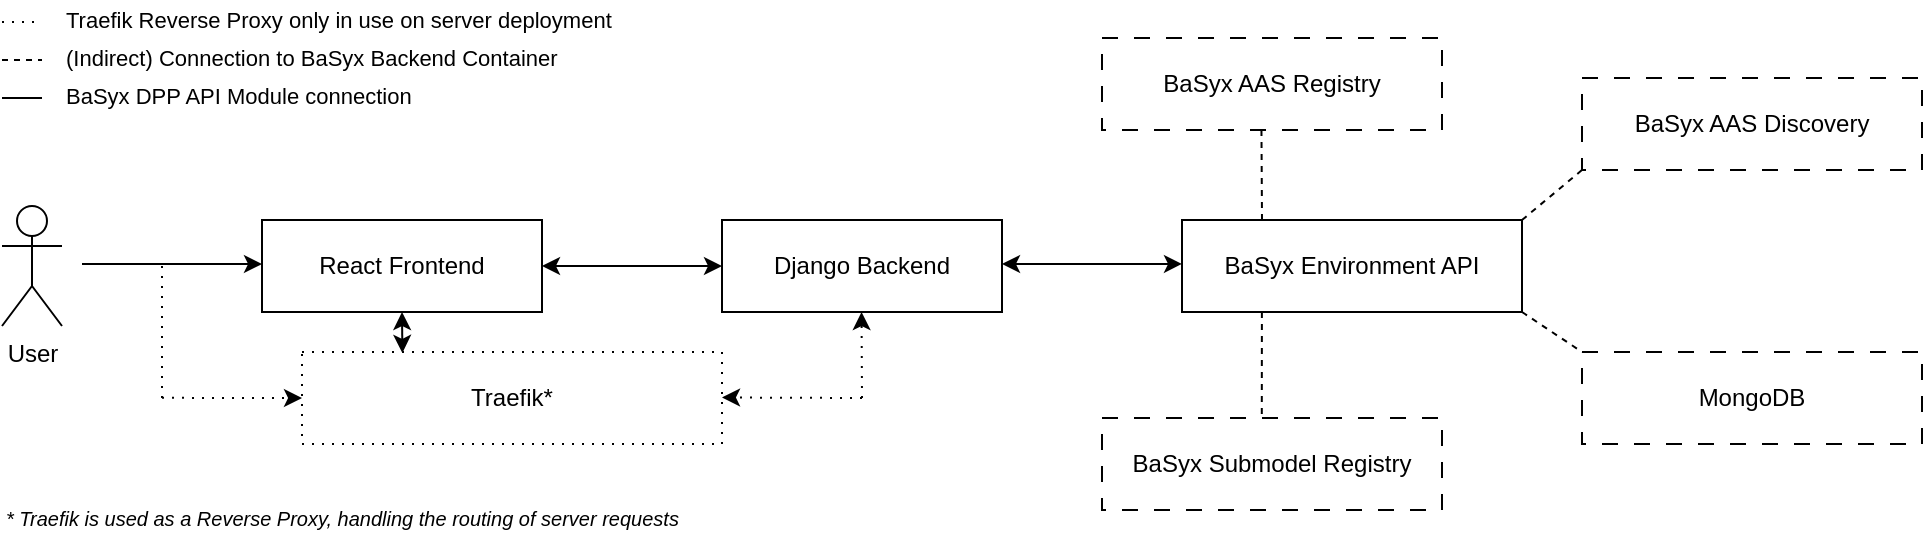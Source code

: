 <mxfile version="28.2.8">
  <diagram name="Seite-1" id="UkBF2IA1nVewKtl1MVlG">
    <mxGraphModel dx="657" dy="471" grid="1" gridSize="10" guides="1" tooltips="1" connect="1" arrows="1" fold="1" page="1" pageScale="1" pageWidth="1169" pageHeight="827" math="0" shadow="0">
      <root>
        <mxCell id="0" />
        <mxCell id="1" parent="0" />
        <mxCell id="af9-jJ4EHfEPUA4PKaTa-1" value="User" style="shape=umlActor;verticalLabelPosition=bottom;verticalAlign=top;html=1;outlineConnect=0;" parent="1" vertex="1">
          <mxGeometry x="50" y="384" width="30" height="60" as="geometry" />
        </mxCell>
        <mxCell id="af9-jJ4EHfEPUA4PKaTa-2" value="" style="endArrow=classic;html=1;rounded=0;" parent="1" edge="1">
          <mxGeometry width="50" height="50" relative="1" as="geometry">
            <mxPoint x="90" y="413" as="sourcePoint" />
            <mxPoint x="180" y="413" as="targetPoint" />
          </mxGeometry>
        </mxCell>
        <mxCell id="af9-jJ4EHfEPUA4PKaTa-3" value="React Frontend" style="rounded=0;whiteSpace=wrap;html=1;" parent="1" vertex="1">
          <mxGeometry x="180" y="391" width="140" height="46" as="geometry" />
        </mxCell>
        <mxCell id="af9-jJ4EHfEPUA4PKaTa-4" value="" style="endArrow=classic;startArrow=classic;html=1;rounded=0;exitX=1;exitY=0.5;exitDx=0;exitDy=0;entryX=0;entryY=0.5;entryDx=0;entryDy=0;" parent="1" source="af9-jJ4EHfEPUA4PKaTa-3" target="af9-jJ4EHfEPUA4PKaTa-5" edge="1">
          <mxGeometry width="50" height="50" relative="1" as="geometry">
            <mxPoint x="330" y="413.71" as="sourcePoint" />
            <mxPoint x="400" y="413.71" as="targetPoint" />
          </mxGeometry>
        </mxCell>
        <mxCell id="af9-jJ4EHfEPUA4PKaTa-5" value="Django Backend" style="rounded=0;whiteSpace=wrap;html=1;" parent="1" vertex="1">
          <mxGeometry x="410" y="391" width="140" height="46" as="geometry" />
        </mxCell>
        <mxCell id="af9-jJ4EHfEPUA4PKaTa-6" value="" style="endArrow=classic;startArrow=classic;html=1;rounded=0;entryX=0;entryY=0.478;entryDx=0;entryDy=0;entryPerimeter=0;" parent="1" target="af9-jJ4EHfEPUA4PKaTa-7" edge="1">
          <mxGeometry width="50" height="50" relative="1" as="geometry">
            <mxPoint x="550" y="413.0" as="sourcePoint" />
            <mxPoint x="620" y="413.0" as="targetPoint" />
          </mxGeometry>
        </mxCell>
        <mxCell id="af9-jJ4EHfEPUA4PKaTa-7" value="BaSyx Environment API" style="rounded=0;whiteSpace=wrap;html=1;" parent="1" vertex="1">
          <mxGeometry x="640" y="391" width="170" height="46" as="geometry" />
        </mxCell>
        <mxCell id="af9-jJ4EHfEPUA4PKaTa-8" value="" style="endArrow=none;html=1;rounded=0;shadow=0;flowAnimation=0;curved=0;jumpSize=6;dashed=1;dashPattern=1 4;" parent="1" edge="1">
          <mxGeometry width="50" height="50" relative="1" as="geometry">
            <mxPoint x="130" y="480" as="sourcePoint" />
            <mxPoint x="130" y="413" as="targetPoint" />
          </mxGeometry>
        </mxCell>
        <mxCell id="af9-jJ4EHfEPUA4PKaTa-9" value="" style="endArrow=classic;html=1;rounded=0;startArrow=none;startFill=0;endFill=1;dashed=1;dashPattern=1 4;" parent="1" edge="1">
          <mxGeometry width="50" height="50" relative="1" as="geometry">
            <mxPoint x="480" y="480" as="sourcePoint" />
            <mxPoint x="479.77" y="437" as="targetPoint" />
          </mxGeometry>
        </mxCell>
        <mxCell id="af9-jJ4EHfEPUA4PKaTa-12" value="Traefik*" style="rounded=0;whiteSpace=wrap;html=1;rotation=0;dashed=1;dashPattern=1 4;" parent="1" vertex="1">
          <mxGeometry x="200" y="457" width="210" height="46" as="geometry" />
        </mxCell>
        <mxCell id="af9-jJ4EHfEPUA4PKaTa-13" value="" style="endArrow=classic;html=1;rounded=0;dashed=1;dashPattern=1 4;" parent="1" edge="1">
          <mxGeometry width="50" height="50" relative="1" as="geometry">
            <mxPoint x="130" y="479.92" as="sourcePoint" />
            <mxPoint x="200" y="480" as="targetPoint" />
          </mxGeometry>
        </mxCell>
        <mxCell id="af9-jJ4EHfEPUA4PKaTa-14" value="" style="endArrow=classic;html=1;rounded=0;dashed=1;dashPattern=1 4;" parent="1" edge="1">
          <mxGeometry width="50" height="50" relative="1" as="geometry">
            <mxPoint x="480" y="480" as="sourcePoint" />
            <mxPoint x="410" y="479.75" as="targetPoint" />
          </mxGeometry>
        </mxCell>
        <mxCell id="af9-jJ4EHfEPUA4PKaTa-15" value="" style="endArrow=classic;startArrow=classic;html=1;rounded=0;entryX=0.5;entryY=1;entryDx=0;entryDy=0;exitX=0.239;exitY=0.01;exitDx=0;exitDy=0;exitPerimeter=0;" parent="1" source="af9-jJ4EHfEPUA4PKaTa-12" target="af9-jJ4EHfEPUA4PKaTa-3" edge="1">
          <mxGeometry width="50" height="50" relative="1" as="geometry">
            <mxPoint x="240" y="457" as="sourcePoint" />
            <mxPoint x="240" y="440" as="targetPoint" />
          </mxGeometry>
        </mxCell>
        <mxCell id="af9-jJ4EHfEPUA4PKaTa-16" value="" style="endArrow=none;dashed=1;html=1;rounded=0;entryX=0.469;entryY=1;entryDx=0;entryDy=0;entryPerimeter=0;" parent="1" target="af9-jJ4EHfEPUA4PKaTa-17" edge="1">
          <mxGeometry width="50" height="50" relative="1" as="geometry">
            <mxPoint x="680" y="391" as="sourcePoint" />
            <mxPoint x="680" y="360" as="targetPoint" />
          </mxGeometry>
        </mxCell>
        <mxCell id="af9-jJ4EHfEPUA4PKaTa-17" value="BaSyx AAS Registry" style="rounded=0;whiteSpace=wrap;html=1;dashed=1;dashPattern=8 8;" parent="1" vertex="1">
          <mxGeometry x="600" y="300" width="170" height="46" as="geometry" />
        </mxCell>
        <mxCell id="af9-jJ4EHfEPUA4PKaTa-18" value="BaSyx AAS Discovery" style="rounded=0;whiteSpace=wrap;html=1;dashed=1;dashPattern=8 8;" parent="1" vertex="1">
          <mxGeometry x="840" y="320" width="170" height="46" as="geometry" />
        </mxCell>
        <mxCell id="af9-jJ4EHfEPUA4PKaTa-19" value="BaSyx Submodel Registry" style="rounded=0;whiteSpace=wrap;html=1;dashed=1;dashPattern=8 8;" parent="1" vertex="1">
          <mxGeometry x="600" y="490" width="170" height="46" as="geometry" />
        </mxCell>
        <mxCell id="af9-jJ4EHfEPUA4PKaTa-20" value="MongoDB" style="rounded=0;whiteSpace=wrap;html=1;dashed=1;dashPattern=8 8;" parent="1" vertex="1">
          <mxGeometry x="840" y="457" width="170" height="46" as="geometry" />
        </mxCell>
        <mxCell id="af9-jJ4EHfEPUA4PKaTa-21" value="" style="endArrow=none;dashed=1;html=1;rounded=0;entryX=0;entryY=1;entryDx=0;entryDy=0;exitX=1;exitY=0;exitDx=0;exitDy=0;" parent="1" source="af9-jJ4EHfEPUA4PKaTa-7" target="af9-jJ4EHfEPUA4PKaTa-18" edge="1">
          <mxGeometry width="50" height="50" relative="1" as="geometry">
            <mxPoint x="730" y="405" as="sourcePoint" />
            <mxPoint x="730" y="360" as="targetPoint" />
          </mxGeometry>
        </mxCell>
        <mxCell id="af9-jJ4EHfEPUA4PKaTa-22" value="" style="endArrow=none;dashed=1;html=1;rounded=0;entryX=0;entryY=0;entryDx=0;entryDy=0;exitX=1;exitY=1;exitDx=0;exitDy=0;" parent="1" source="af9-jJ4EHfEPUA4PKaTa-7" target="af9-jJ4EHfEPUA4PKaTa-20" edge="1">
          <mxGeometry width="50" height="50" relative="1" as="geometry">
            <mxPoint x="840" y="405" as="sourcePoint" />
            <mxPoint x="870" y="380" as="targetPoint" />
          </mxGeometry>
        </mxCell>
        <mxCell id="af9-jJ4EHfEPUA4PKaTa-23" value="" style="endArrow=none;dashed=1;html=1;rounded=0;entryX=0.47;entryY=-0.011;entryDx=0;entryDy=0;exitX=0.235;exitY=1;exitDx=0;exitDy=0;entryPerimeter=0;exitPerimeter=0;" parent="1" source="af9-jJ4EHfEPUA4PKaTa-7" target="af9-jJ4EHfEPUA4PKaTa-19" edge="1">
          <mxGeometry width="50" height="50" relative="1" as="geometry">
            <mxPoint x="820" y="440" as="sourcePoint" />
            <mxPoint x="850" y="460" as="targetPoint" />
          </mxGeometry>
        </mxCell>
        <mxCell id="af9-jJ4EHfEPUA4PKaTa-28" value="" style="group" parent="1" vertex="1" connectable="0">
          <mxGeometry x="50" y="300" width="280" height="20" as="geometry" />
        </mxCell>
        <mxCell id="af9-jJ4EHfEPUA4PKaTa-24" value="" style="endArrow=none;dashed=1;html=1;rounded=0;" parent="af9-jJ4EHfEPUA4PKaTa-28" edge="1">
          <mxGeometry width="50" height="50" relative="1" as="geometry">
            <mxPoint y="11" as="sourcePoint" />
            <mxPoint x="20" y="11" as="targetPoint" />
          </mxGeometry>
        </mxCell>
        <mxCell id="af9-jJ4EHfEPUA4PKaTa-26" value="(Indirect) Connection to BaSyx Backend Container" style="text;html=1;whiteSpace=wrap;strokeColor=none;fillColor=none;align=left;verticalAlign=middle;rounded=0;fontSize=11;" parent="af9-jJ4EHfEPUA4PKaTa-28" vertex="1">
          <mxGeometry x="30" width="250" height="20" as="geometry" />
        </mxCell>
        <mxCell id="af9-jJ4EHfEPUA4PKaTa-29" value="" style="group" parent="1" vertex="1" connectable="0">
          <mxGeometry x="50" y="319" width="320" height="20" as="geometry" />
        </mxCell>
        <mxCell id="af9-jJ4EHfEPUA4PKaTa-25" value="" style="endArrow=none;html=1;rounded=0;" parent="af9-jJ4EHfEPUA4PKaTa-29" edge="1">
          <mxGeometry width="50" height="50" relative="1" as="geometry">
            <mxPoint y="11" as="sourcePoint" />
            <mxPoint x="20" y="11" as="targetPoint" />
          </mxGeometry>
        </mxCell>
        <mxCell id="af9-jJ4EHfEPUA4PKaTa-27" value="BaSyx DPP API Module connection" style="text;html=1;whiteSpace=wrap;strokeColor=none;fillColor=none;align=left;verticalAlign=middle;rounded=0;fontSize=11;" parent="af9-jJ4EHfEPUA4PKaTa-29" vertex="1">
          <mxGeometry x="30" width="290" height="20" as="geometry" />
        </mxCell>
        <mxCell id="af9-jJ4EHfEPUA4PKaTa-30" value="&lt;i&gt;* Traefik is used as a Reverse Proxy, handling the routing of server requests&lt;/i&gt;" style="text;html=1;whiteSpace=wrap;strokeColor=none;fillColor=none;align=left;verticalAlign=middle;rounded=0;fontSize=10;" parent="1" vertex="1">
          <mxGeometry x="50" y="530" width="380" height="20" as="geometry" />
        </mxCell>
        <mxCell id="O_DWvKUgb29VyJl0YRP6-1" value="" style="group" vertex="1" connectable="0" parent="1">
          <mxGeometry x="50" y="281" width="310" height="20" as="geometry" />
        </mxCell>
        <mxCell id="O_DWvKUgb29VyJl0YRP6-2" value="" style="endArrow=none;dashed=1;html=1;rounded=0;dashPattern=1 4;" edge="1" parent="O_DWvKUgb29VyJl0YRP6-1">
          <mxGeometry width="50" height="50" relative="1" as="geometry">
            <mxPoint y="11" as="sourcePoint" />
            <mxPoint x="20" y="11" as="targetPoint" />
          </mxGeometry>
        </mxCell>
        <mxCell id="O_DWvKUgb29VyJl0YRP6-3" value="Traefik Reverse Proxy only in use on server deployment" style="text;html=1;whiteSpace=wrap;strokeColor=none;fillColor=none;align=left;verticalAlign=middle;rounded=0;fontSize=11;" vertex="1" parent="O_DWvKUgb29VyJl0YRP6-1">
          <mxGeometry x="30" width="280" height="20" as="geometry" />
        </mxCell>
      </root>
    </mxGraphModel>
  </diagram>
</mxfile>
